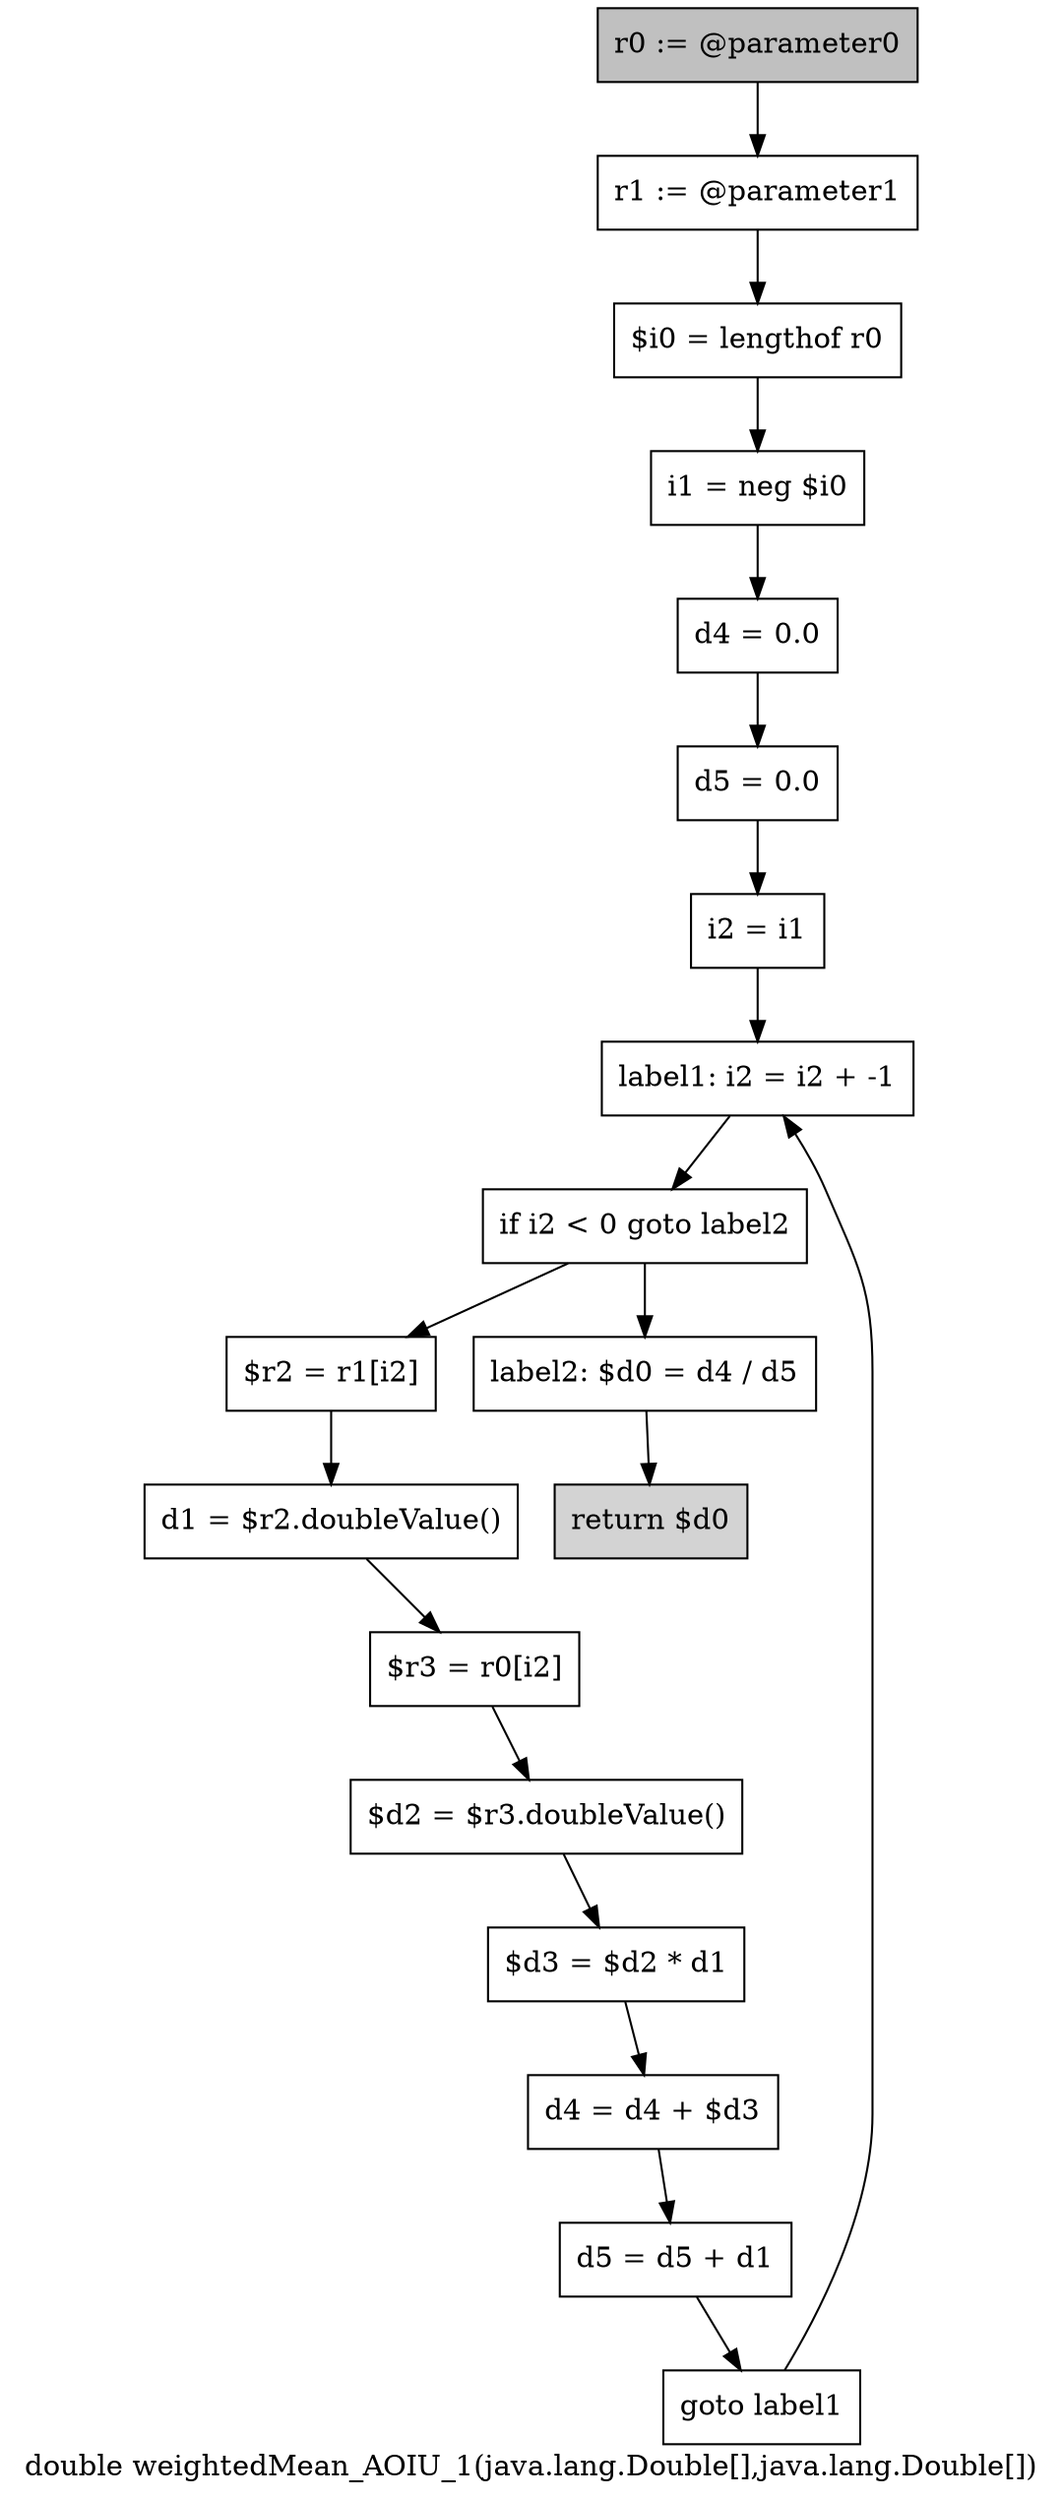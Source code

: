 digraph "double weightedMean_AOIU_1(java.lang.Double[],java.lang.Double[])" {
    label="double weightedMean_AOIU_1(java.lang.Double[],java.lang.Double[])";
    node [shape=box];
    "0" [style=filled,fillcolor=gray,label="r0 := @parameter0",];
    "1" [label="r1 := @parameter1",];
    "0"->"1";
    "2" [label="$i0 = lengthof r0",];
    "1"->"2";
    "3" [label="i1 = neg $i0",];
    "2"->"3";
    "4" [label="d4 = 0.0",];
    "3"->"4";
    "5" [label="d5 = 0.0",];
    "4"->"5";
    "6" [label="i2 = i1",];
    "5"->"6";
    "7" [label="label1: i2 = i2 + -1",];
    "6"->"7";
    "8" [label="if i2 < 0 goto label2",];
    "7"->"8";
    "9" [label="$r2 = r1[i2]",];
    "8"->"9";
    "17" [label="label2: $d0 = d4 / d5",];
    "8"->"17";
    "10" [label="d1 = $r2.doubleValue()",];
    "9"->"10";
    "11" [label="$r3 = r0[i2]",];
    "10"->"11";
    "12" [label="$d2 = $r3.doubleValue()",];
    "11"->"12";
    "13" [label="$d3 = $d2 * d1",];
    "12"->"13";
    "14" [label="d4 = d4 + $d3",];
    "13"->"14";
    "15" [label="d5 = d5 + d1",];
    "14"->"15";
    "16" [label="goto label1",];
    "15"->"16";
    "16"->"7";
    "18" [style=filled,fillcolor=lightgray,label="return $d0",];
    "17"->"18";
}

